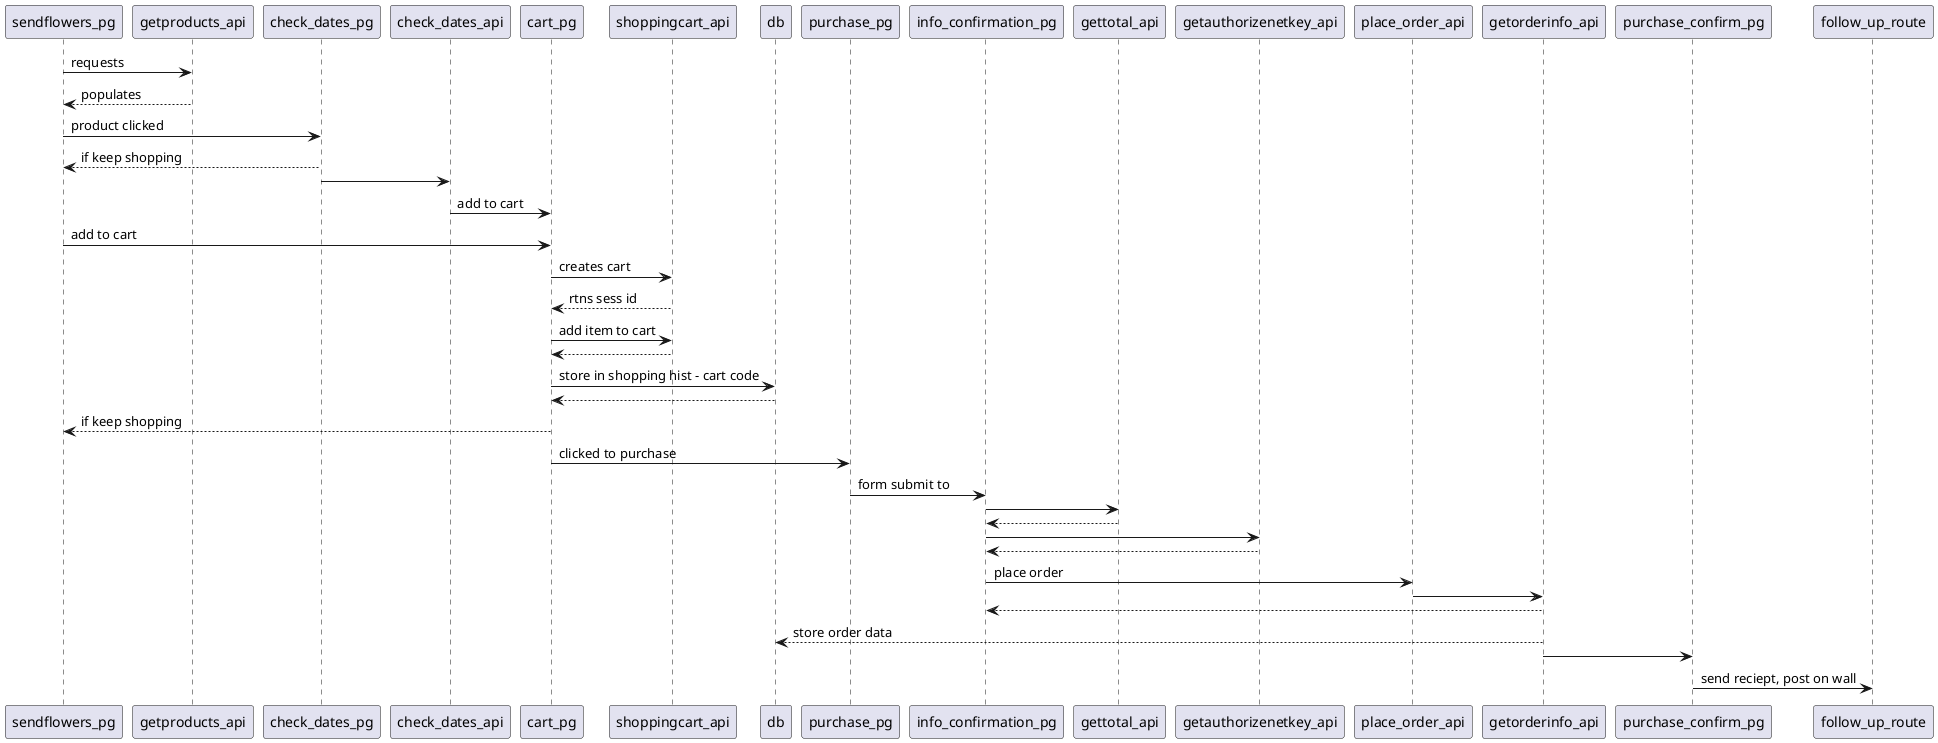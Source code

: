 @startuml


sendflowers_pg -> getproducts_api : requests
sendflowers_pg <-- getproducts_api : populates

sendflowers_pg ->check_dates_pg: product clicked

check_dates_pg --> sendflowers_pg: if keep shopping
check_dates_pg ->check_dates_api

check_dates_api-> cart_pg: add to cart

sendflowers_pg -> cart_pg: add to cart

cart_pg -> shoppingcart_api : creates cart
cart_pg <-- shoppingcart_api : rtns sess id

cart_pg -> shoppingcart_api: add item to cart
cart_pg <-- shoppingcart_api

cart_pg -> db: store in shopping hist - cart code
cart_pg <-- db
cart_pg --> sendflowers_pg: if keep shopping

cart_pg -> purchase_pg: clicked to purchase

purchase_pg -> info_confirmation_pg: form submit to

info_confirmation_pg -> gettotal_api
info_confirmation_pg <-- gettotal_api

info_confirmation_pg -> getauthorizenetkey_api
info_confirmation_pg <-- getauthorizenetkey_api:

info_confirmation_pg -> place_order_api:place order

place_order_api -> getorderinfo_api


getorderinfo_api --> info_confirmation_pg

getorderinfo_api --> db: store order data

getorderinfo_api ->  purchase_confirm_pg

purchase_confirm_pg -> follow_up_route:send reciept, post on wall



@enduml